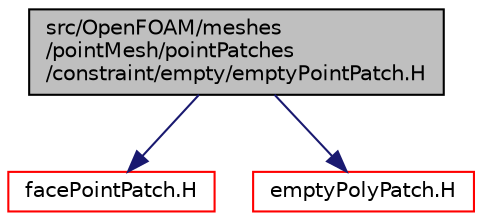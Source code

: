 digraph "src/OpenFOAM/meshes/pointMesh/pointPatches/constraint/empty/emptyPointPatch.H"
{
  bgcolor="transparent";
  edge [fontname="Helvetica",fontsize="10",labelfontname="Helvetica",labelfontsize="10"];
  node [fontname="Helvetica",fontsize="10",shape=record];
  Node1 [label="src/OpenFOAM/meshes\l/pointMesh/pointPatches\l/constraint/empty/emptyPointPatch.H",height=0.2,width=0.4,color="black", fillcolor="grey75", style="filled", fontcolor="black"];
  Node1 -> Node2 [color="midnightblue",fontsize="10",style="solid",fontname="Helvetica"];
  Node2 [label="facePointPatch.H",height=0.2,width=0.4,color="red",URL="$a08929.html"];
  Node1 -> Node3 [color="midnightblue",fontsize="10",style="solid",fontname="Helvetica"];
  Node3 [label="emptyPolyPatch.H",height=0.2,width=0.4,color="red",URL="$a08997.html"];
}
